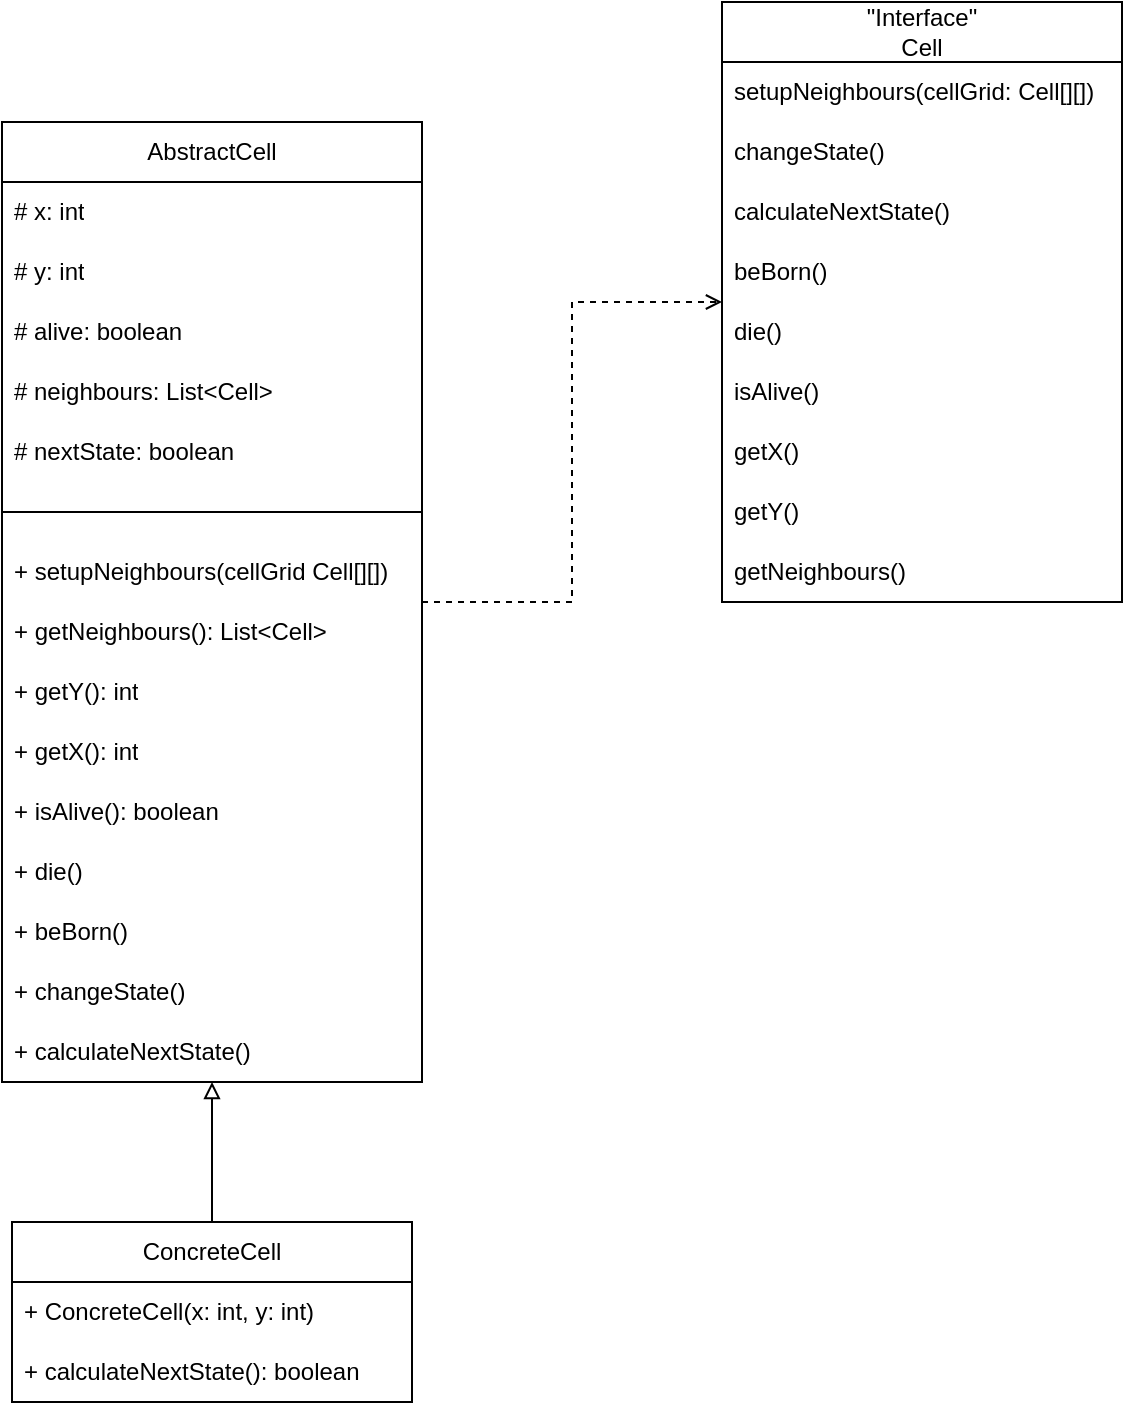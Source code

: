 <mxfile version="22.1.2" type="device">
  <diagram name="Page-1" id="YDqhjDaP1piZdzwtWk-i">
    <mxGraphModel dx="1548" dy="894" grid="1" gridSize="10" guides="1" tooltips="1" connect="1" arrows="1" fold="1" page="1" pageScale="1" pageWidth="1169" pageHeight="827" math="0" shadow="0">
      <root>
        <mxCell id="0" />
        <mxCell id="1" parent="0" />
        <mxCell id="CxoTFEphAylHqTDbwrn--6" value="&quot;Interface&quot;&lt;br&gt;Cell" style="swimlane;fontStyle=0;childLayout=stackLayout;horizontal=1;startSize=30;horizontalStack=0;resizeParent=1;resizeParentMax=0;resizeLast=0;collapsible=1;marginBottom=0;whiteSpace=wrap;html=1;" parent="1" vertex="1">
          <mxGeometry x="520" y="100" width="200" height="300" as="geometry" />
        </mxCell>
        <mxCell id="CxoTFEphAylHqTDbwrn--7" value="setupNeighbours(cellGrid: Cell[][])" style="text;strokeColor=none;fillColor=none;align=left;verticalAlign=middle;spacingLeft=4;spacingRight=4;overflow=hidden;points=[[0,0.5],[1,0.5]];portConstraint=eastwest;rotatable=0;whiteSpace=wrap;html=1;" parent="CxoTFEphAylHqTDbwrn--6" vertex="1">
          <mxGeometry y="30" width="200" height="30" as="geometry" />
        </mxCell>
        <mxCell id="CxoTFEphAylHqTDbwrn--8" value="changeState()" style="text;strokeColor=none;fillColor=none;align=left;verticalAlign=middle;spacingLeft=4;spacingRight=4;overflow=hidden;points=[[0,0.5],[1,0.5]];portConstraint=eastwest;rotatable=0;whiteSpace=wrap;html=1;" parent="CxoTFEphAylHqTDbwrn--6" vertex="1">
          <mxGeometry y="60" width="200" height="30" as="geometry" />
        </mxCell>
        <mxCell id="CxoTFEphAylHqTDbwrn--9" value="calculateNextState()" style="text;strokeColor=none;fillColor=none;align=left;verticalAlign=middle;spacingLeft=4;spacingRight=4;overflow=hidden;points=[[0,0.5],[1,0.5]];portConstraint=eastwest;rotatable=0;whiteSpace=wrap;html=1;" parent="CxoTFEphAylHqTDbwrn--6" vertex="1">
          <mxGeometry y="90" width="200" height="30" as="geometry" />
        </mxCell>
        <mxCell id="CxoTFEphAylHqTDbwrn--17" value="beBorn()" style="text;strokeColor=none;fillColor=none;align=left;verticalAlign=middle;spacingLeft=4;spacingRight=4;overflow=hidden;points=[[0,0.5],[1,0.5]];portConstraint=eastwest;rotatable=0;whiteSpace=wrap;html=1;" parent="CxoTFEphAylHqTDbwrn--6" vertex="1">
          <mxGeometry y="120" width="200" height="30" as="geometry" />
        </mxCell>
        <mxCell id="CxoTFEphAylHqTDbwrn--16" value="die()" style="text;strokeColor=none;fillColor=none;align=left;verticalAlign=middle;spacingLeft=4;spacingRight=4;overflow=hidden;points=[[0,0.5],[1,0.5]];portConstraint=eastwest;rotatable=0;whiteSpace=wrap;html=1;" parent="CxoTFEphAylHqTDbwrn--6" vertex="1">
          <mxGeometry y="150" width="200" height="30" as="geometry" />
        </mxCell>
        <mxCell id="CxoTFEphAylHqTDbwrn--15" value="isAlive()" style="text;strokeColor=none;fillColor=none;align=left;verticalAlign=middle;spacingLeft=4;spacingRight=4;overflow=hidden;points=[[0,0.5],[1,0.5]];portConstraint=eastwest;rotatable=0;whiteSpace=wrap;html=1;" parent="CxoTFEphAylHqTDbwrn--6" vertex="1">
          <mxGeometry y="180" width="200" height="30" as="geometry" />
        </mxCell>
        <mxCell id="CxoTFEphAylHqTDbwrn--14" value="getX()" style="text;strokeColor=none;fillColor=none;align=left;verticalAlign=middle;spacingLeft=4;spacingRight=4;overflow=hidden;points=[[0,0.5],[1,0.5]];portConstraint=eastwest;rotatable=0;whiteSpace=wrap;html=1;" parent="CxoTFEphAylHqTDbwrn--6" vertex="1">
          <mxGeometry y="210" width="200" height="30" as="geometry" />
        </mxCell>
        <mxCell id="CxoTFEphAylHqTDbwrn--13" value="getY()" style="text;strokeColor=none;fillColor=none;align=left;verticalAlign=middle;spacingLeft=4;spacingRight=4;overflow=hidden;points=[[0,0.5],[1,0.5]];portConstraint=eastwest;rotatable=0;whiteSpace=wrap;html=1;" parent="CxoTFEphAylHqTDbwrn--6" vertex="1">
          <mxGeometry y="240" width="200" height="30" as="geometry" />
        </mxCell>
        <mxCell id="CxoTFEphAylHqTDbwrn--12" value="getNeighbours()" style="text;strokeColor=none;fillColor=none;align=left;verticalAlign=middle;spacingLeft=4;spacingRight=4;overflow=hidden;points=[[0,0.5],[1,0.5]];portConstraint=eastwest;rotatable=0;whiteSpace=wrap;html=1;strokeWidth=2;" parent="CxoTFEphAylHqTDbwrn--6" vertex="1">
          <mxGeometry y="270" width="200" height="30" as="geometry" />
        </mxCell>
        <mxCell id="CxoTFEphAylHqTDbwrn--18" value="AbstractCell" style="swimlane;fontStyle=0;childLayout=stackLayout;horizontal=1;startSize=30;horizontalStack=0;resizeParent=1;resizeParentMax=0;resizeLast=0;collapsible=1;marginBottom=0;whiteSpace=wrap;html=1;" parent="1" vertex="1">
          <mxGeometry x="160" y="160" width="210" height="480" as="geometry" />
        </mxCell>
        <mxCell id="CxoTFEphAylHqTDbwrn--19" value="# x: int" style="text;strokeColor=none;fillColor=none;align=left;verticalAlign=middle;spacingLeft=4;spacingRight=4;overflow=hidden;points=[[0,0.5],[1,0.5]];portConstraint=eastwest;rotatable=0;whiteSpace=wrap;html=1;" parent="CxoTFEphAylHqTDbwrn--18" vertex="1">
          <mxGeometry y="30" width="210" height="30" as="geometry" />
        </mxCell>
        <mxCell id="CxoTFEphAylHqTDbwrn--20" value="# y: int" style="text;strokeColor=none;fillColor=none;align=left;verticalAlign=middle;spacingLeft=4;spacingRight=4;overflow=hidden;points=[[0,0.5],[1,0.5]];portConstraint=eastwest;rotatable=0;whiteSpace=wrap;html=1;" parent="CxoTFEphAylHqTDbwrn--18" vertex="1">
          <mxGeometry y="60" width="210" height="30" as="geometry" />
        </mxCell>
        <mxCell id="CxoTFEphAylHqTDbwrn--21" value="# alive: boolean" style="text;strokeColor=none;fillColor=none;align=left;verticalAlign=middle;spacingLeft=4;spacingRight=4;overflow=hidden;points=[[0,0.5],[1,0.5]];portConstraint=eastwest;rotatable=0;whiteSpace=wrap;html=1;" parent="CxoTFEphAylHqTDbwrn--18" vertex="1">
          <mxGeometry y="90" width="210" height="30" as="geometry" />
        </mxCell>
        <mxCell id="CxoTFEphAylHqTDbwrn--23" value="# neighbours: List&amp;lt;Cell&amp;gt;" style="text;strokeColor=none;fillColor=none;align=left;verticalAlign=middle;spacingLeft=4;spacingRight=4;overflow=hidden;points=[[0,0.5],[1,0.5]];portConstraint=eastwest;rotatable=0;whiteSpace=wrap;html=1;" parent="CxoTFEphAylHqTDbwrn--18" vertex="1">
          <mxGeometry y="120" width="210" height="30" as="geometry" />
        </mxCell>
        <mxCell id="CxoTFEphAylHqTDbwrn--22" value="# nextState: boolean" style="text;strokeColor=none;fillColor=none;align=left;verticalAlign=middle;spacingLeft=4;spacingRight=4;overflow=hidden;points=[[0,0.5],[1,0.5]];portConstraint=eastwest;rotatable=0;whiteSpace=wrap;html=1;" parent="CxoTFEphAylHqTDbwrn--18" vertex="1">
          <mxGeometry y="150" width="210" height="30" as="geometry" />
        </mxCell>
        <mxCell id="CxoTFEphAylHqTDbwrn--33" style="text;strokeColor=none;fillColor=none;align=left;verticalAlign=middle;spacingLeft=4;spacingRight=4;overflow=hidden;points=[[0,0.5],[1,0.5]];portConstraint=eastwest;rotatable=0;whiteSpace=wrap;html=1;" parent="CxoTFEphAylHqTDbwrn--18" vertex="1">
          <mxGeometry y="180" width="210" height="30" as="geometry" />
        </mxCell>
        <mxCell id="CxoTFEphAylHqTDbwrn--32" value="+ setupNeighbours(cellGrid Cell[][])" style="text;strokeColor=none;fillColor=none;align=left;verticalAlign=middle;spacingLeft=4;spacingRight=4;overflow=hidden;points=[[0,0.5],[1,0.5]];portConstraint=eastwest;rotatable=0;whiteSpace=wrap;html=1;" parent="CxoTFEphAylHqTDbwrn--18" vertex="1">
          <mxGeometry y="210" width="210" height="30" as="geometry" />
        </mxCell>
        <mxCell id="CxoTFEphAylHqTDbwrn--47" value="+ getNeighbours(): List&amp;lt;Cell&amp;gt;" style="text;strokeColor=none;fillColor=none;align=left;verticalAlign=middle;spacingLeft=4;spacingRight=4;overflow=hidden;points=[[0,0.5],[1,0.5]];portConstraint=eastwest;rotatable=0;whiteSpace=wrap;html=1;" parent="CxoTFEphAylHqTDbwrn--18" vertex="1">
          <mxGeometry y="240" width="210" height="30" as="geometry" />
        </mxCell>
        <mxCell id="CxoTFEphAylHqTDbwrn--46" value="+ getY(): int" style="text;strokeColor=none;fillColor=none;align=left;verticalAlign=middle;spacingLeft=4;spacingRight=4;overflow=hidden;points=[[0,0.5],[1,0.5]];portConstraint=eastwest;rotatable=0;whiteSpace=wrap;html=1;" parent="CxoTFEphAylHqTDbwrn--18" vertex="1">
          <mxGeometry y="270" width="210" height="30" as="geometry" />
        </mxCell>
        <mxCell id="CxoTFEphAylHqTDbwrn--45" value="+ getX(): int" style="text;strokeColor=none;fillColor=none;align=left;verticalAlign=middle;spacingLeft=4;spacingRight=4;overflow=hidden;points=[[0,0.5],[1,0.5]];portConstraint=eastwest;rotatable=0;whiteSpace=wrap;html=1;" parent="CxoTFEphAylHqTDbwrn--18" vertex="1">
          <mxGeometry y="300" width="210" height="30" as="geometry" />
        </mxCell>
        <mxCell id="CxoTFEphAylHqTDbwrn--44" value="+ isAlive(): boolean" style="text;strokeColor=none;fillColor=none;align=left;verticalAlign=middle;spacingLeft=4;spacingRight=4;overflow=hidden;points=[[0,0.5],[1,0.5]];portConstraint=eastwest;rotatable=0;whiteSpace=wrap;html=1;" parent="CxoTFEphAylHqTDbwrn--18" vertex="1">
          <mxGeometry y="330" width="210" height="30" as="geometry" />
        </mxCell>
        <mxCell id="CxoTFEphAylHqTDbwrn--43" value="+ die()" style="text;strokeColor=none;fillColor=none;align=left;verticalAlign=middle;spacingLeft=4;spacingRight=4;overflow=hidden;points=[[0,0.5],[1,0.5]];portConstraint=eastwest;rotatable=0;whiteSpace=wrap;html=1;" parent="CxoTFEphAylHqTDbwrn--18" vertex="1">
          <mxGeometry y="360" width="210" height="30" as="geometry" />
        </mxCell>
        <mxCell id="CxoTFEphAylHqTDbwrn--42" value="+ beBorn()" style="text;strokeColor=none;fillColor=none;align=left;verticalAlign=middle;spacingLeft=4;spacingRight=4;overflow=hidden;points=[[0,0.5],[1,0.5]];portConstraint=eastwest;rotatable=0;whiteSpace=wrap;html=1;" parent="CxoTFEphAylHqTDbwrn--18" vertex="1">
          <mxGeometry y="390" width="210" height="30" as="geometry" />
        </mxCell>
        <mxCell id="CxoTFEphAylHqTDbwrn--40" value="+ changeState()" style="text;strokeColor=none;fillColor=none;align=left;verticalAlign=middle;spacingLeft=4;spacingRight=4;overflow=hidden;points=[[0,0.5],[1,0.5]];portConstraint=eastwest;rotatable=0;whiteSpace=wrap;html=1;" parent="CxoTFEphAylHqTDbwrn--18" vertex="1">
          <mxGeometry y="420" width="210" height="30" as="geometry" />
        </mxCell>
        <mxCell id="CxoTFEphAylHqTDbwrn--39" value="" style="endArrow=none;html=1;rounded=0;exitX=0;exitY=0.5;exitDx=0;exitDy=0;entryX=1;entryY=0.5;entryDx=0;entryDy=0;" parent="CxoTFEphAylHqTDbwrn--18" source="CxoTFEphAylHqTDbwrn--33" target="CxoTFEphAylHqTDbwrn--33" edge="1">
          <mxGeometry width="50" height="50" relative="1" as="geometry">
            <mxPoint x="220" y="280" as="sourcePoint" />
            <mxPoint x="310" y="300" as="targetPoint" />
          </mxGeometry>
        </mxCell>
        <mxCell id="CxoTFEphAylHqTDbwrn--41" value="+ calculateNextState()" style="text;strokeColor=none;fillColor=none;align=left;verticalAlign=middle;spacingLeft=4;spacingRight=4;overflow=hidden;points=[[0,0.5],[1,0.5]];portConstraint=eastwest;rotatable=0;whiteSpace=wrap;html=1;" parent="CxoTFEphAylHqTDbwrn--18" vertex="1">
          <mxGeometry y="450" width="210" height="30" as="geometry" />
        </mxCell>
        <mxCell id="CxoTFEphAylHqTDbwrn--24" value="" style="endArrow=open;html=1;rounded=0;edgeStyle=orthogonalEdgeStyle;endFill=0;dashed=1;" parent="1" source="CxoTFEphAylHqTDbwrn--18" target="CxoTFEphAylHqTDbwrn--6" edge="1">
          <mxGeometry width="50" height="50" relative="1" as="geometry">
            <mxPoint x="585" y="500" as="sourcePoint" />
            <mxPoint x="635" y="450" as="targetPoint" />
          </mxGeometry>
        </mxCell>
        <mxCell id="CxoTFEphAylHqTDbwrn--25" value="ConcreteCell" style="swimlane;fontStyle=0;childLayout=stackLayout;horizontal=1;startSize=30;horizontalStack=0;resizeParent=1;resizeParentMax=0;resizeLast=0;collapsible=1;marginBottom=0;whiteSpace=wrap;html=1;" parent="1" vertex="1">
          <mxGeometry x="165" y="710" width="200" height="90" as="geometry" />
        </mxCell>
        <mxCell id="1XPGyWT7LebqFqI824h6-1" value="+ ConcreteCell(x: int, y: int)" style="text;strokeColor=none;fillColor=none;align=left;verticalAlign=middle;spacingLeft=4;spacingRight=4;overflow=hidden;points=[[0,0.5],[1,0.5]];portConstraint=eastwest;rotatable=0;whiteSpace=wrap;html=1;" vertex="1" parent="CxoTFEphAylHqTDbwrn--25">
          <mxGeometry y="30" width="200" height="30" as="geometry" />
        </mxCell>
        <mxCell id="CxoTFEphAylHqTDbwrn--26" value="+ calculateNextState(): boolean" style="text;strokeColor=none;fillColor=none;align=left;verticalAlign=middle;spacingLeft=4;spacingRight=4;overflow=hidden;points=[[0,0.5],[1,0.5]];portConstraint=eastwest;rotatable=0;whiteSpace=wrap;html=1;" parent="CxoTFEphAylHqTDbwrn--25" vertex="1">
          <mxGeometry y="60" width="200" height="30" as="geometry" />
        </mxCell>
        <mxCell id="CxoTFEphAylHqTDbwrn--29" value="" style="endArrow=block;html=1;rounded=0;edgeStyle=orthogonalEdgeStyle;endFill=0;" parent="1" source="CxoTFEphAylHqTDbwrn--25" target="CxoTFEphAylHqTDbwrn--18" edge="1">
          <mxGeometry width="50" height="50" relative="1" as="geometry">
            <mxPoint x="580" y="490" as="sourcePoint" />
            <mxPoint x="630" y="440" as="targetPoint" />
          </mxGeometry>
        </mxCell>
      </root>
    </mxGraphModel>
  </diagram>
</mxfile>
